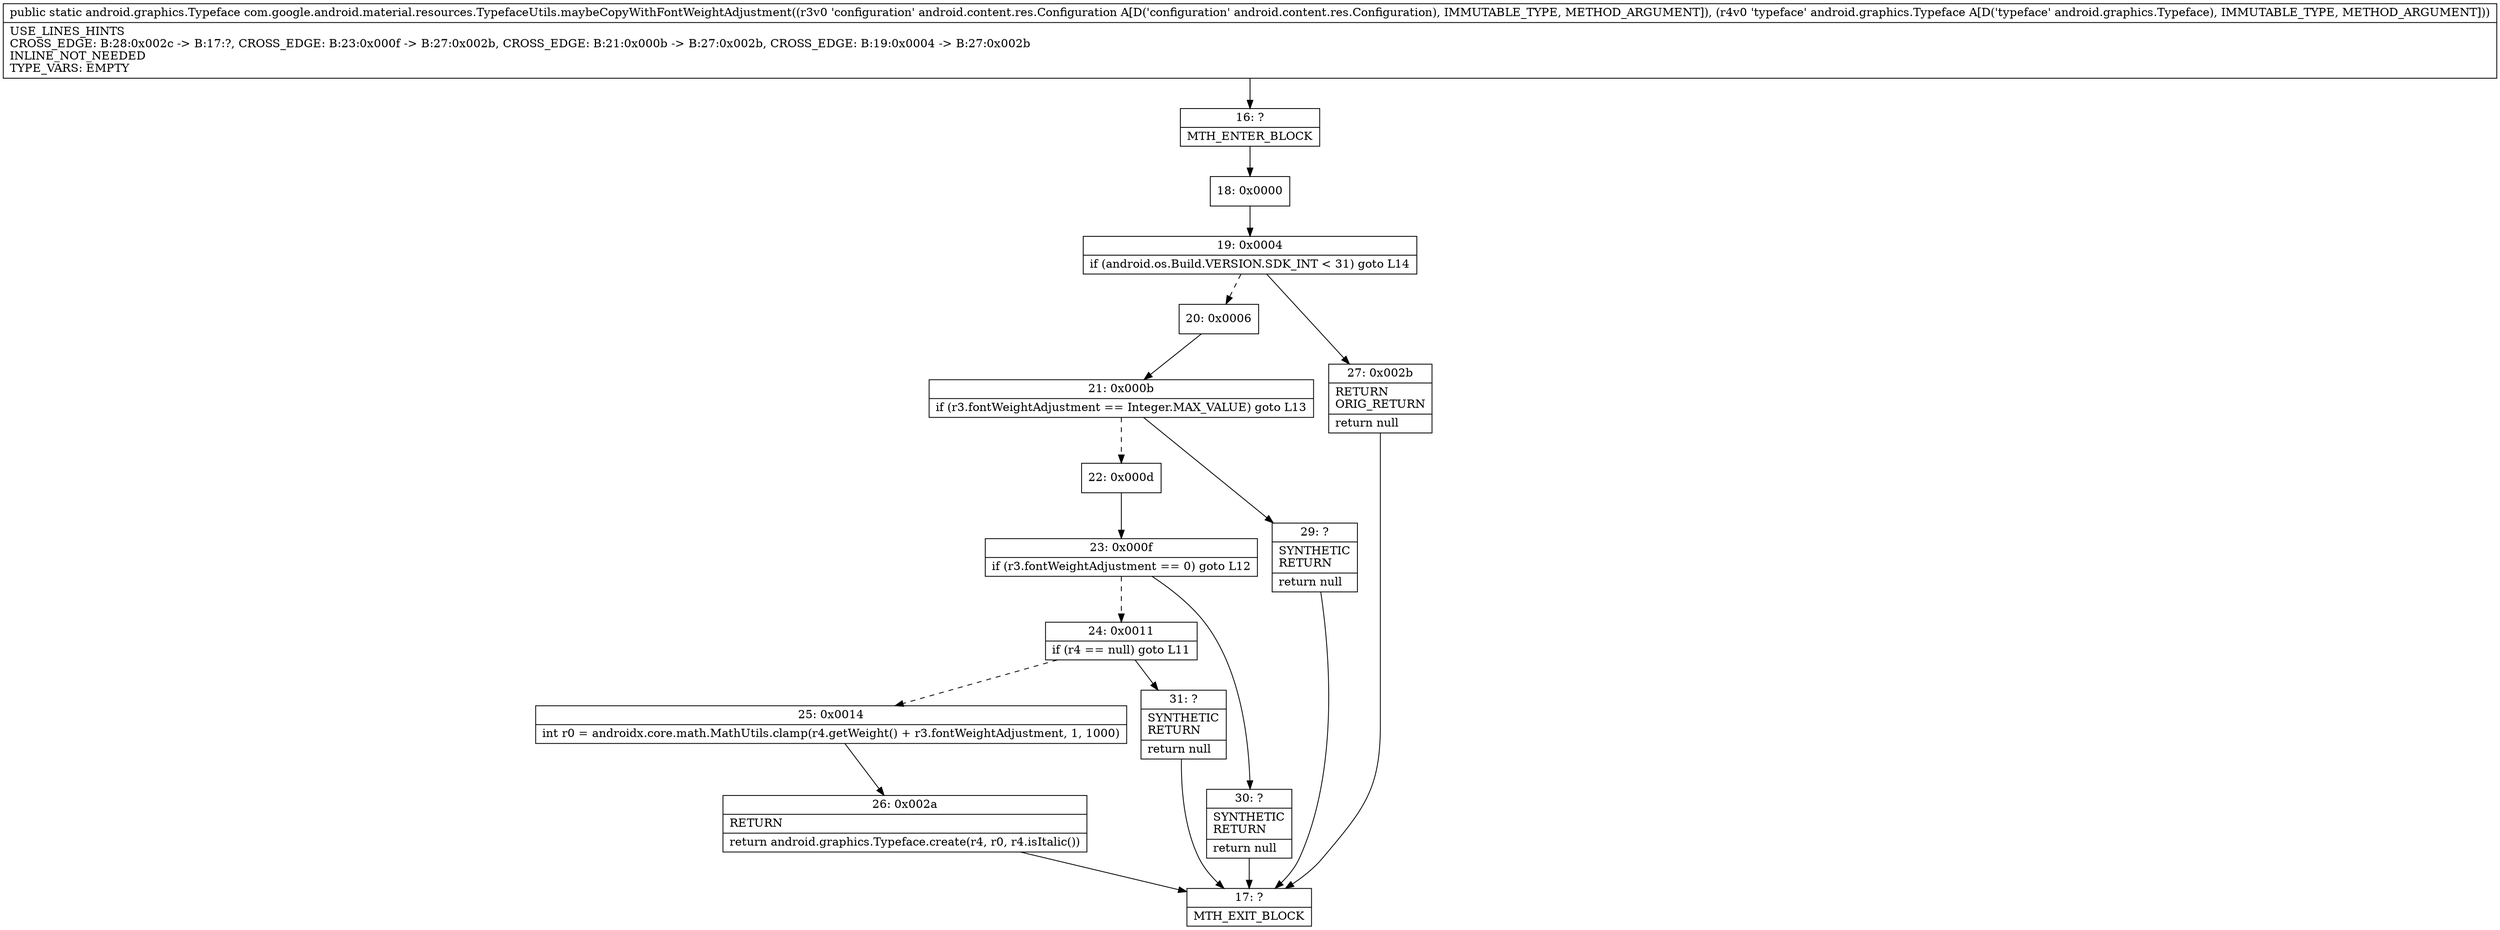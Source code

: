 digraph "CFG forcom.google.android.material.resources.TypefaceUtils.maybeCopyWithFontWeightAdjustment(Landroid\/content\/res\/Configuration;Landroid\/graphics\/Typeface;)Landroid\/graphics\/Typeface;" {
Node_16 [shape=record,label="{16\:\ ?|MTH_ENTER_BLOCK\l}"];
Node_18 [shape=record,label="{18\:\ 0x0000}"];
Node_19 [shape=record,label="{19\:\ 0x0004|if (android.os.Build.VERSION.SDK_INT \< 31) goto L14\l}"];
Node_20 [shape=record,label="{20\:\ 0x0006}"];
Node_21 [shape=record,label="{21\:\ 0x000b|if (r3.fontWeightAdjustment == Integer.MAX_VALUE) goto L13\l}"];
Node_22 [shape=record,label="{22\:\ 0x000d}"];
Node_23 [shape=record,label="{23\:\ 0x000f|if (r3.fontWeightAdjustment == 0) goto L12\l}"];
Node_24 [shape=record,label="{24\:\ 0x0011|if (r4 == null) goto L11\l}"];
Node_25 [shape=record,label="{25\:\ 0x0014|int r0 = androidx.core.math.MathUtils.clamp(r4.getWeight() + r3.fontWeightAdjustment, 1, 1000)\l}"];
Node_26 [shape=record,label="{26\:\ 0x002a|RETURN\l|return android.graphics.Typeface.create(r4, r0, r4.isItalic())\l}"];
Node_17 [shape=record,label="{17\:\ ?|MTH_EXIT_BLOCK\l}"];
Node_31 [shape=record,label="{31\:\ ?|SYNTHETIC\lRETURN\l|return null\l}"];
Node_30 [shape=record,label="{30\:\ ?|SYNTHETIC\lRETURN\l|return null\l}"];
Node_29 [shape=record,label="{29\:\ ?|SYNTHETIC\lRETURN\l|return null\l}"];
Node_27 [shape=record,label="{27\:\ 0x002b|RETURN\lORIG_RETURN\l|return null\l}"];
MethodNode[shape=record,label="{public static android.graphics.Typeface com.google.android.material.resources.TypefaceUtils.maybeCopyWithFontWeightAdjustment((r3v0 'configuration' android.content.res.Configuration A[D('configuration' android.content.res.Configuration), IMMUTABLE_TYPE, METHOD_ARGUMENT]), (r4v0 'typeface' android.graphics.Typeface A[D('typeface' android.graphics.Typeface), IMMUTABLE_TYPE, METHOD_ARGUMENT]))  | USE_LINES_HINTS\lCROSS_EDGE: B:28:0x002c \-\> B:17:?, CROSS_EDGE: B:23:0x000f \-\> B:27:0x002b, CROSS_EDGE: B:21:0x000b \-\> B:27:0x002b, CROSS_EDGE: B:19:0x0004 \-\> B:27:0x002b\lINLINE_NOT_NEEDED\lTYPE_VARS: EMPTY\l}"];
MethodNode -> Node_16;Node_16 -> Node_18;
Node_18 -> Node_19;
Node_19 -> Node_20[style=dashed];
Node_19 -> Node_27;
Node_20 -> Node_21;
Node_21 -> Node_22[style=dashed];
Node_21 -> Node_29;
Node_22 -> Node_23;
Node_23 -> Node_24[style=dashed];
Node_23 -> Node_30;
Node_24 -> Node_25[style=dashed];
Node_24 -> Node_31;
Node_25 -> Node_26;
Node_26 -> Node_17;
Node_31 -> Node_17;
Node_30 -> Node_17;
Node_29 -> Node_17;
Node_27 -> Node_17;
}

